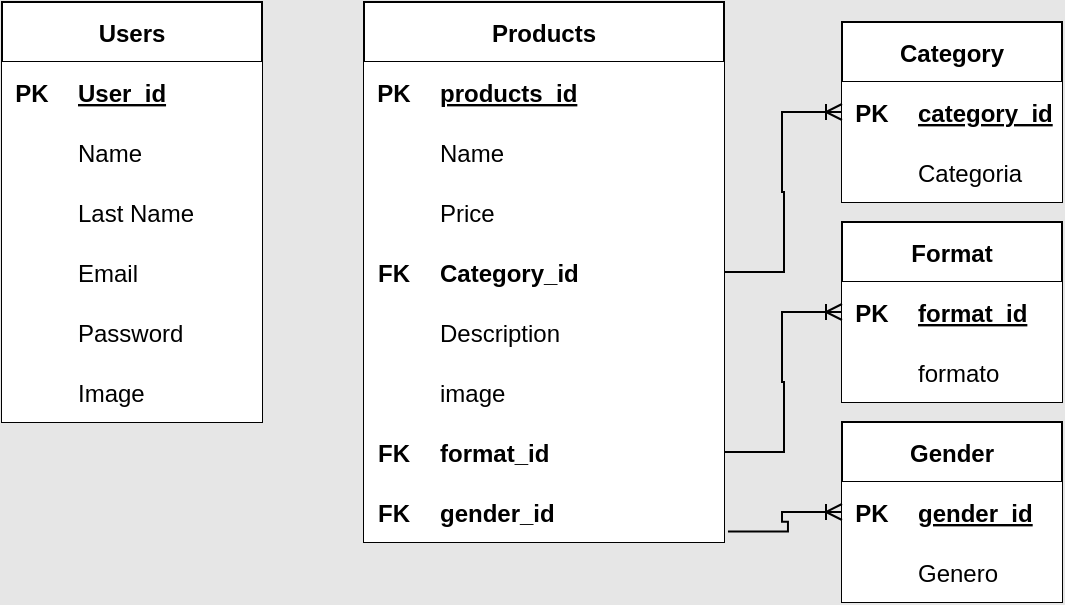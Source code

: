 <mxfile version="20.2.5" type="github" pages="2">
  <diagram id="osG1JZjiFrGXyNN-Rp7Y" name="Página-1">
    <mxGraphModel dx="1014" dy="567" grid="1" gridSize="10" guides="1" tooltips="1" connect="1" arrows="1" fold="1" page="1" pageScale="1" pageWidth="827" pageHeight="1169" background="#E6E6E6" math="0" shadow="0">
      <root>
        <mxCell id="0" />
        <mxCell id="1" parent="0" />
        <mxCell id="tSnWI0hUo1XbRRiNBApb-18" value="Products" style="shape=table;startSize=30;container=1;collapsible=1;childLayout=tableLayout;fixedRows=1;rowLines=0;fontStyle=1;align=center;resizeLast=1;" parent="1" vertex="1">
          <mxGeometry x="331" y="40" width="180" height="270" as="geometry">
            <mxRectangle x="330" y="40" width="90" height="30" as="alternateBounds" />
          </mxGeometry>
        </mxCell>
        <mxCell id="tSnWI0hUo1XbRRiNBApb-19" value="" style="shape=tableRow;horizontal=0;startSize=0;swimlaneHead=0;swimlaneBody=0;collapsible=0;dropTarget=0;points=[[0,0.5],[1,0.5]];portConstraint=eastwest;top=0;left=0;right=0;bottom=1;" parent="tSnWI0hUo1XbRRiNBApb-18" vertex="1">
          <mxGeometry y="30" width="180" height="30" as="geometry" />
        </mxCell>
        <mxCell id="tSnWI0hUo1XbRRiNBApb-20" value="PK" style="shape=partialRectangle;connectable=0;top=0;left=0;bottom=0;right=0;fontStyle=1;overflow=hidden;" parent="tSnWI0hUo1XbRRiNBApb-19" vertex="1">
          <mxGeometry width="30" height="30" as="geometry">
            <mxRectangle width="30" height="30" as="alternateBounds" />
          </mxGeometry>
        </mxCell>
        <mxCell id="tSnWI0hUo1XbRRiNBApb-21" value="products_id" style="shape=partialRectangle;connectable=0;top=0;left=0;bottom=0;right=0;align=left;spacingLeft=6;fontStyle=5;overflow=hidden;" parent="tSnWI0hUo1XbRRiNBApb-19" vertex="1">
          <mxGeometry x="30" width="150" height="30" as="geometry">
            <mxRectangle width="150" height="30" as="alternateBounds" />
          </mxGeometry>
        </mxCell>
        <mxCell id="tSnWI0hUo1XbRRiNBApb-22" value="" style="shape=tableRow;horizontal=0;startSize=0;swimlaneHead=0;swimlaneBody=0;collapsible=0;dropTarget=0;points=[[0,0.5],[1,0.5]];portConstraint=eastwest;top=0;left=0;right=0;bottom=0;" parent="tSnWI0hUo1XbRRiNBApb-18" vertex="1">
          <mxGeometry y="60" width="180" height="30" as="geometry" />
        </mxCell>
        <mxCell id="tSnWI0hUo1XbRRiNBApb-23" value="" style="shape=partialRectangle;connectable=0;top=0;left=0;bottom=0;right=0;editable=1;overflow=hidden;" parent="tSnWI0hUo1XbRRiNBApb-22" vertex="1">
          <mxGeometry width="30" height="30" as="geometry">
            <mxRectangle width="30" height="30" as="alternateBounds" />
          </mxGeometry>
        </mxCell>
        <mxCell id="tSnWI0hUo1XbRRiNBApb-24" value="Name" style="shape=partialRectangle;connectable=0;top=0;left=0;bottom=0;right=0;align=left;spacingLeft=6;overflow=hidden;" parent="tSnWI0hUo1XbRRiNBApb-22" vertex="1">
          <mxGeometry x="30" width="150" height="30" as="geometry">
            <mxRectangle width="150" height="30" as="alternateBounds" />
          </mxGeometry>
        </mxCell>
        <mxCell id="tSnWI0hUo1XbRRiNBApb-28" value="" style="shape=tableRow;horizontal=0;startSize=0;swimlaneHead=0;swimlaneBody=0;collapsible=0;dropTarget=0;points=[[0,0.5],[1,0.5]];portConstraint=eastwest;top=0;left=0;right=0;bottom=0;" parent="tSnWI0hUo1XbRRiNBApb-18" vertex="1">
          <mxGeometry y="90" width="180" height="30" as="geometry" />
        </mxCell>
        <mxCell id="tSnWI0hUo1XbRRiNBApb-29" value="" style="shape=partialRectangle;connectable=0;top=0;left=0;bottom=0;right=0;editable=1;overflow=hidden;fontStyle=1" parent="tSnWI0hUo1XbRRiNBApb-28" vertex="1">
          <mxGeometry width="30" height="30" as="geometry">
            <mxRectangle width="30" height="30" as="alternateBounds" />
          </mxGeometry>
        </mxCell>
        <mxCell id="tSnWI0hUo1XbRRiNBApb-30" value="Price" style="shape=partialRectangle;connectable=0;top=0;left=0;bottom=0;right=0;align=left;spacingLeft=6;overflow=hidden;fontStyle=0" parent="tSnWI0hUo1XbRRiNBApb-28" vertex="1">
          <mxGeometry x="30" width="150" height="30" as="geometry">
            <mxRectangle width="150" height="30" as="alternateBounds" />
          </mxGeometry>
        </mxCell>
        <mxCell id="tSnWI0hUo1XbRRiNBApb-25" value="" style="shape=tableRow;horizontal=0;startSize=0;swimlaneHead=0;swimlaneBody=0;collapsible=0;dropTarget=0;points=[[0,0.5],[1,0.5]];portConstraint=eastwest;top=0;left=0;right=0;bottom=0;" parent="tSnWI0hUo1XbRRiNBApb-18" vertex="1">
          <mxGeometry y="120" width="180" height="30" as="geometry" />
        </mxCell>
        <mxCell id="tSnWI0hUo1XbRRiNBApb-26" value="FK" style="shape=partialRectangle;connectable=0;top=0;left=0;bottom=0;right=0;editable=1;overflow=hidden;fontStyle=1" parent="tSnWI0hUo1XbRRiNBApb-25" vertex="1">
          <mxGeometry width="30" height="30" as="geometry">
            <mxRectangle width="30" height="30" as="alternateBounds" />
          </mxGeometry>
        </mxCell>
        <mxCell id="tSnWI0hUo1XbRRiNBApb-27" value="Category_id " style="shape=partialRectangle;connectable=0;top=0;left=0;bottom=0;right=0;align=left;spacingLeft=6;overflow=hidden;fontStyle=1" parent="tSnWI0hUo1XbRRiNBApb-25" vertex="1">
          <mxGeometry x="30" width="150" height="30" as="geometry">
            <mxRectangle width="150" height="30" as="alternateBounds" />
          </mxGeometry>
        </mxCell>
        <mxCell id="tSnWI0hUo1XbRRiNBApb-197" value="" style="shape=tableRow;horizontal=0;startSize=0;swimlaneHead=0;swimlaneBody=0;collapsible=0;dropTarget=0;points=[[0,0.5],[1,0.5]];portConstraint=eastwest;top=0;left=0;right=0;bottom=0;" parent="tSnWI0hUo1XbRRiNBApb-18" vertex="1">
          <mxGeometry y="150" width="180" height="30" as="geometry" />
        </mxCell>
        <mxCell id="tSnWI0hUo1XbRRiNBApb-198" value="" style="shape=partialRectangle;connectable=0;fillColor=none;top=0;left=0;bottom=0;right=0;editable=1;overflow=hidden;" parent="tSnWI0hUo1XbRRiNBApb-197" vertex="1">
          <mxGeometry width="30" height="30" as="geometry">
            <mxRectangle width="30" height="30" as="alternateBounds" />
          </mxGeometry>
        </mxCell>
        <mxCell id="tSnWI0hUo1XbRRiNBApb-199" value="Description" style="shape=partialRectangle;connectable=0;fillColor=none;top=0;left=0;bottom=0;right=0;align=left;spacingLeft=6;overflow=hidden;" parent="tSnWI0hUo1XbRRiNBApb-197" vertex="1">
          <mxGeometry x="30" width="150" height="30" as="geometry">
            <mxRectangle width="150" height="30" as="alternateBounds" />
          </mxGeometry>
        </mxCell>
        <mxCell id="tSnWI0hUo1XbRRiNBApb-71" value="" style="shape=tableRow;horizontal=0;startSize=0;swimlaneHead=0;swimlaneBody=0;collapsible=0;dropTarget=0;points=[[0,0.5],[1,0.5]];portConstraint=eastwest;top=0;left=0;right=0;bottom=0;" parent="tSnWI0hUo1XbRRiNBApb-18" vertex="1">
          <mxGeometry y="180" width="180" height="30" as="geometry" />
        </mxCell>
        <mxCell id="tSnWI0hUo1XbRRiNBApb-72" value="" style="shape=partialRectangle;connectable=0;fillColor=none;top=0;left=0;bottom=0;right=0;editable=1;overflow=hidden;fontStyle=1" parent="tSnWI0hUo1XbRRiNBApb-71" vertex="1">
          <mxGeometry width="30" height="30" as="geometry">
            <mxRectangle width="30" height="30" as="alternateBounds" />
          </mxGeometry>
        </mxCell>
        <mxCell id="tSnWI0hUo1XbRRiNBApb-73" value="image " style="shape=partialRectangle;connectable=0;fillColor=none;top=0;left=0;bottom=0;right=0;align=left;spacingLeft=6;overflow=hidden;fontStyle=0" parent="tSnWI0hUo1XbRRiNBApb-71" vertex="1">
          <mxGeometry x="30" width="150" height="30" as="geometry">
            <mxRectangle width="150" height="30" as="alternateBounds" />
          </mxGeometry>
        </mxCell>
        <mxCell id="tSnWI0hUo1XbRRiNBApb-78" value="" style="shape=tableRow;horizontal=0;startSize=0;swimlaneHead=0;swimlaneBody=0;collapsible=0;dropTarget=0;points=[[0,0.5],[1,0.5]];portConstraint=eastwest;top=0;left=0;right=0;bottom=0;" parent="tSnWI0hUo1XbRRiNBApb-18" vertex="1">
          <mxGeometry y="210" width="180" height="30" as="geometry" />
        </mxCell>
        <mxCell id="tSnWI0hUo1XbRRiNBApb-79" value="FK" style="shape=partialRectangle;connectable=0;fillColor=none;top=0;left=0;bottom=0;right=0;editable=1;overflow=hidden;fontStyle=1" parent="tSnWI0hUo1XbRRiNBApb-78" vertex="1">
          <mxGeometry width="30" height="30" as="geometry">
            <mxRectangle width="30" height="30" as="alternateBounds" />
          </mxGeometry>
        </mxCell>
        <mxCell id="tSnWI0hUo1XbRRiNBApb-80" value="format_id     " style="shape=partialRectangle;connectable=0;fillColor=none;top=0;left=0;bottom=0;right=0;align=left;spacingLeft=6;overflow=hidden;fontStyle=1" parent="tSnWI0hUo1XbRRiNBApb-78" vertex="1">
          <mxGeometry x="30" width="150" height="30" as="geometry">
            <mxRectangle width="150" height="30" as="alternateBounds" />
          </mxGeometry>
        </mxCell>
        <mxCell id="tSnWI0hUo1XbRRiNBApb-81" value="" style="shape=tableRow;horizontal=0;startSize=0;swimlaneHead=0;swimlaneBody=0;collapsible=0;dropTarget=0;points=[[0,0.5],[1,0.5]];portConstraint=eastwest;top=0;left=0;right=0;bottom=0;" parent="tSnWI0hUo1XbRRiNBApb-18" vertex="1">
          <mxGeometry y="240" width="180" height="30" as="geometry" />
        </mxCell>
        <mxCell id="tSnWI0hUo1XbRRiNBApb-82" value="FK" style="shape=partialRectangle;connectable=0;fillColor=none;top=0;left=0;bottom=0;right=0;editable=1;overflow=hidden;fontStyle=1" parent="tSnWI0hUo1XbRRiNBApb-81" vertex="1">
          <mxGeometry width="30" height="30" as="geometry">
            <mxRectangle width="30" height="30" as="alternateBounds" />
          </mxGeometry>
        </mxCell>
        <mxCell id="tSnWI0hUo1XbRRiNBApb-83" value="gender_id  " style="shape=partialRectangle;connectable=0;fillColor=none;top=0;left=0;bottom=0;right=0;align=left;spacingLeft=6;overflow=hidden;fontStyle=1" parent="tSnWI0hUo1XbRRiNBApb-81" vertex="1">
          <mxGeometry x="30" width="150" height="30" as="geometry">
            <mxRectangle width="150" height="30" as="alternateBounds" />
          </mxGeometry>
        </mxCell>
        <mxCell id="tSnWI0hUo1XbRRiNBApb-31" value="Category" style="shape=table;startSize=30;container=1;collapsible=1;childLayout=tableLayout;fixedRows=1;rowLines=0;fontStyle=1;align=center;resizeLast=1;" parent="1" vertex="1">
          <mxGeometry x="570" y="50" width="110" height="90" as="geometry">
            <mxRectangle x="580" y="20" width="90" height="30" as="alternateBounds" />
          </mxGeometry>
        </mxCell>
        <mxCell id="tSnWI0hUo1XbRRiNBApb-32" value="" style="shape=tableRow;horizontal=0;startSize=0;swimlaneHead=0;swimlaneBody=0;collapsible=0;dropTarget=0;points=[[0,0.5],[1,0.5]];portConstraint=eastwest;top=0;left=0;right=0;bottom=1;" parent="tSnWI0hUo1XbRRiNBApb-31" vertex="1">
          <mxGeometry y="30" width="110" height="30" as="geometry" />
        </mxCell>
        <mxCell id="tSnWI0hUo1XbRRiNBApb-33" value="PK" style="shape=partialRectangle;connectable=0;top=0;left=0;bottom=0;right=0;fontStyle=1;overflow=hidden;" parent="tSnWI0hUo1XbRRiNBApb-32" vertex="1">
          <mxGeometry width="30" height="30" as="geometry">
            <mxRectangle width="30" height="30" as="alternateBounds" />
          </mxGeometry>
        </mxCell>
        <mxCell id="tSnWI0hUo1XbRRiNBApb-34" value="category_id" style="shape=partialRectangle;connectable=0;top=0;left=0;bottom=0;right=0;align=left;spacingLeft=6;fontStyle=5;overflow=hidden;" parent="tSnWI0hUo1XbRRiNBApb-32" vertex="1">
          <mxGeometry x="30" width="80" height="30" as="geometry">
            <mxRectangle width="80" height="30" as="alternateBounds" />
          </mxGeometry>
        </mxCell>
        <mxCell id="tSnWI0hUo1XbRRiNBApb-41" value="" style="shape=tableRow;horizontal=0;startSize=0;swimlaneHead=0;swimlaneBody=0;collapsible=0;dropTarget=0;points=[[0,0.5],[1,0.5]];portConstraint=eastwest;top=0;left=0;right=0;bottom=0;" parent="tSnWI0hUo1XbRRiNBApb-31" vertex="1">
          <mxGeometry y="60" width="110" height="30" as="geometry" />
        </mxCell>
        <mxCell id="tSnWI0hUo1XbRRiNBApb-42" value="" style="shape=partialRectangle;connectable=0;top=0;left=0;bottom=0;right=0;editable=1;overflow=hidden;" parent="tSnWI0hUo1XbRRiNBApb-41" vertex="1">
          <mxGeometry width="30" height="30" as="geometry">
            <mxRectangle width="30" height="30" as="alternateBounds" />
          </mxGeometry>
        </mxCell>
        <mxCell id="tSnWI0hUo1XbRRiNBApb-43" value="Categoria" style="shape=partialRectangle;connectable=0;top=0;left=0;bottom=0;right=0;align=left;spacingLeft=6;overflow=hidden;" parent="tSnWI0hUo1XbRRiNBApb-41" vertex="1">
          <mxGeometry x="30" width="80" height="30" as="geometry">
            <mxRectangle width="80" height="30" as="alternateBounds" />
          </mxGeometry>
        </mxCell>
        <mxCell id="tSnWI0hUo1XbRRiNBApb-88" value="Format" style="shape=table;startSize=30;container=1;collapsible=1;childLayout=tableLayout;fixedRows=1;rowLines=0;fontStyle=1;align=center;resizeLast=1;" parent="1" vertex="1">
          <mxGeometry x="570" y="150" width="110" height="90" as="geometry">
            <mxRectangle x="610" y="70" width="80" height="30" as="alternateBounds" />
          </mxGeometry>
        </mxCell>
        <mxCell id="tSnWI0hUo1XbRRiNBApb-89" value="" style="shape=tableRow;horizontal=0;startSize=0;swimlaneHead=0;swimlaneBody=0;collapsible=0;dropTarget=0;points=[[0,0.5],[1,0.5]];portConstraint=eastwest;top=0;left=0;right=0;bottom=1;" parent="tSnWI0hUo1XbRRiNBApb-88" vertex="1">
          <mxGeometry y="30" width="110" height="30" as="geometry" />
        </mxCell>
        <mxCell id="tSnWI0hUo1XbRRiNBApb-90" value="PK" style="shape=partialRectangle;connectable=0;top=0;left=0;bottom=0;right=0;fontStyle=1;overflow=hidden;" parent="tSnWI0hUo1XbRRiNBApb-89" vertex="1">
          <mxGeometry width="30" height="30" as="geometry">
            <mxRectangle width="30" height="30" as="alternateBounds" />
          </mxGeometry>
        </mxCell>
        <mxCell id="tSnWI0hUo1XbRRiNBApb-91" value="format_id" style="shape=partialRectangle;connectable=0;top=0;left=0;bottom=0;right=0;align=left;spacingLeft=6;fontStyle=5;overflow=hidden;" parent="tSnWI0hUo1XbRRiNBApb-89" vertex="1">
          <mxGeometry x="30" width="80" height="30" as="geometry">
            <mxRectangle width="80" height="30" as="alternateBounds" />
          </mxGeometry>
        </mxCell>
        <mxCell id="tSnWI0hUo1XbRRiNBApb-92" value="" style="shape=tableRow;horizontal=0;startSize=0;swimlaneHead=0;swimlaneBody=0;collapsible=0;dropTarget=0;points=[[0,0.5],[1,0.5]];portConstraint=eastwest;top=0;left=0;right=0;bottom=0;" parent="tSnWI0hUo1XbRRiNBApb-88" vertex="1">
          <mxGeometry y="60" width="110" height="30" as="geometry" />
        </mxCell>
        <mxCell id="tSnWI0hUo1XbRRiNBApb-93" value="" style="shape=partialRectangle;connectable=0;top=0;left=0;bottom=0;right=0;editable=1;overflow=hidden;" parent="tSnWI0hUo1XbRRiNBApb-92" vertex="1">
          <mxGeometry width="30" height="30" as="geometry">
            <mxRectangle width="30" height="30" as="alternateBounds" />
          </mxGeometry>
        </mxCell>
        <mxCell id="tSnWI0hUo1XbRRiNBApb-94" value="formato" style="shape=partialRectangle;connectable=0;top=0;left=0;bottom=0;right=0;align=left;spacingLeft=6;overflow=hidden;" parent="tSnWI0hUo1XbRRiNBApb-92" vertex="1">
          <mxGeometry x="30" width="80" height="30" as="geometry">
            <mxRectangle width="80" height="30" as="alternateBounds" />
          </mxGeometry>
        </mxCell>
        <mxCell id="tSnWI0hUo1XbRRiNBApb-101" value="Gender" style="shape=table;startSize=30;container=1;collapsible=1;childLayout=tableLayout;fixedRows=1;rowLines=0;fontStyle=1;align=center;resizeLast=1;" parent="1" vertex="1">
          <mxGeometry x="570" y="250" width="110" height="90" as="geometry">
            <mxRectangle x="130" y="120" width="80" height="30" as="alternateBounds" />
          </mxGeometry>
        </mxCell>
        <mxCell id="tSnWI0hUo1XbRRiNBApb-102" value="" style="shape=tableRow;horizontal=0;startSize=0;swimlaneHead=0;swimlaneBody=0;collapsible=0;dropTarget=0;points=[[0,0.5],[1,0.5]];portConstraint=eastwest;top=0;left=0;right=0;bottom=1;" parent="tSnWI0hUo1XbRRiNBApb-101" vertex="1">
          <mxGeometry y="30" width="110" height="30" as="geometry" />
        </mxCell>
        <mxCell id="tSnWI0hUo1XbRRiNBApb-103" value="PK" style="shape=partialRectangle;connectable=0;top=0;left=0;bottom=0;right=0;fontStyle=1;overflow=hidden;" parent="tSnWI0hUo1XbRRiNBApb-102" vertex="1">
          <mxGeometry width="30" height="30" as="geometry">
            <mxRectangle width="30" height="30" as="alternateBounds" />
          </mxGeometry>
        </mxCell>
        <mxCell id="tSnWI0hUo1XbRRiNBApb-104" value="gender_id" style="shape=partialRectangle;connectable=0;top=0;left=0;bottom=0;right=0;align=left;spacingLeft=6;fontStyle=5;overflow=hidden;" parent="tSnWI0hUo1XbRRiNBApb-102" vertex="1">
          <mxGeometry x="30" width="80" height="30" as="geometry">
            <mxRectangle width="80" height="30" as="alternateBounds" />
          </mxGeometry>
        </mxCell>
        <mxCell id="tSnWI0hUo1XbRRiNBApb-105" value="" style="shape=tableRow;horizontal=0;startSize=0;swimlaneHead=0;swimlaneBody=0;collapsible=0;dropTarget=0;points=[[0,0.5],[1,0.5]];portConstraint=eastwest;top=0;left=0;right=0;bottom=0;" parent="tSnWI0hUo1XbRRiNBApb-101" vertex="1">
          <mxGeometry y="60" width="110" height="30" as="geometry" />
        </mxCell>
        <mxCell id="tSnWI0hUo1XbRRiNBApb-106" value="" style="shape=partialRectangle;connectable=0;top=0;left=0;bottom=0;right=0;editable=1;overflow=hidden;" parent="tSnWI0hUo1XbRRiNBApb-105" vertex="1">
          <mxGeometry width="30" height="30" as="geometry">
            <mxRectangle width="30" height="30" as="alternateBounds" />
          </mxGeometry>
        </mxCell>
        <mxCell id="tSnWI0hUo1XbRRiNBApb-107" value="Genero" style="shape=partialRectangle;connectable=0;top=0;left=0;bottom=0;right=0;align=left;spacingLeft=6;overflow=hidden;" parent="tSnWI0hUo1XbRRiNBApb-105" vertex="1">
          <mxGeometry x="30" width="80" height="30" as="geometry">
            <mxRectangle width="80" height="30" as="alternateBounds" />
          </mxGeometry>
        </mxCell>
        <mxCell id="tSnWI0hUo1XbRRiNBApb-185" value="" style="edgeStyle=entityRelationEdgeStyle;fontSize=12;html=1;endArrow=ERoneToMany;rounded=0;" parent="1" source="tSnWI0hUo1XbRRiNBApb-25" target="tSnWI0hUo1XbRRiNBApb-32" edge="1">
          <mxGeometry width="100" height="100" relative="1" as="geometry">
            <mxPoint x="180" y="160" as="sourcePoint" />
            <mxPoint x="280" y="60" as="targetPoint" />
          </mxGeometry>
        </mxCell>
        <mxCell id="tSnWI0hUo1XbRRiNBApb-127" value="users" style="" parent="0" />
        <mxCell id="tSnWI0hUo1XbRRiNBApb-200" value="" style="edgeStyle=entityRelationEdgeStyle;fontSize=12;html=1;endArrow=ERoneToMany;rounded=0;" parent="tSnWI0hUo1XbRRiNBApb-127" source="tSnWI0hUo1XbRRiNBApb-78" target="tSnWI0hUo1XbRRiNBApb-89" edge="1">
          <mxGeometry width="100" height="100" relative="1" as="geometry">
            <mxPoint x="230" y="300" as="sourcePoint" />
            <mxPoint x="330" y="200" as="targetPoint" />
          </mxGeometry>
        </mxCell>
        <mxCell id="tSnWI0hUo1XbRRiNBApb-206" value="" style="edgeStyle=entityRelationEdgeStyle;fontSize=12;html=1;endArrow=ERoneToMany;rounded=0;exitX=1.011;exitY=-0.175;exitDx=0;exitDy=0;exitPerimeter=0;" parent="tSnWI0hUo1XbRRiNBApb-127" target="tSnWI0hUo1XbRRiNBApb-102" edge="1">
          <mxGeometry width="100" height="100" relative="1" as="geometry">
            <mxPoint x="512.98" y="304.75" as="sourcePoint" />
            <mxPoint x="280" y="160" as="targetPoint" />
          </mxGeometry>
        </mxCell>
        <mxCell id="ZPUxsnB6QXGZLkfmEybW-1" value="Users" style="shape=table;startSize=30;container=1;collapsible=1;childLayout=tableLayout;fixedRows=1;rowLines=0;fontStyle=1;align=center;resizeLast=1;swimlaneFillColor=default;strokeWidth=1;" parent="tSnWI0hUo1XbRRiNBApb-127" vertex="1">
          <mxGeometry x="150" y="40" width="130" height="210" as="geometry" />
        </mxCell>
        <mxCell id="ZPUxsnB6QXGZLkfmEybW-2" value="" style="shape=tableRow;horizontal=0;startSize=0;swimlaneHead=0;swimlaneBody=0;collapsible=0;dropTarget=0;points=[[0,0.5],[1,0.5]];portConstraint=eastwest;top=0;left=0;right=0;bottom=1;" parent="ZPUxsnB6QXGZLkfmEybW-1" vertex="1">
          <mxGeometry y="30" width="130" height="30" as="geometry" />
        </mxCell>
        <mxCell id="ZPUxsnB6QXGZLkfmEybW-3" value="PK" style="shape=partialRectangle;connectable=0;top=0;left=0;bottom=0;right=0;fontStyle=1;overflow=hidden;" parent="ZPUxsnB6QXGZLkfmEybW-2" vertex="1">
          <mxGeometry width="30" height="30" as="geometry">
            <mxRectangle width="30" height="30" as="alternateBounds" />
          </mxGeometry>
        </mxCell>
        <mxCell id="ZPUxsnB6QXGZLkfmEybW-4" value="User_id" style="shape=partialRectangle;connectable=0;top=0;left=0;bottom=0;right=0;align=left;spacingLeft=6;fontStyle=5;overflow=hidden;" parent="ZPUxsnB6QXGZLkfmEybW-2" vertex="1">
          <mxGeometry x="30" width="100" height="30" as="geometry">
            <mxRectangle width="100" height="30" as="alternateBounds" />
          </mxGeometry>
        </mxCell>
        <mxCell id="ZPUxsnB6QXGZLkfmEybW-5" value="" style="shape=tableRow;horizontal=0;startSize=0;swimlaneHead=0;swimlaneBody=0;collapsible=0;dropTarget=0;points=[[0,0.5],[1,0.5]];portConstraint=eastwest;top=0;left=0;right=0;bottom=0;" parent="ZPUxsnB6QXGZLkfmEybW-1" vertex="1">
          <mxGeometry y="60" width="130" height="30" as="geometry" />
        </mxCell>
        <mxCell id="ZPUxsnB6QXGZLkfmEybW-6" value="" style="shape=partialRectangle;connectable=0;top=0;left=0;bottom=0;right=0;editable=1;overflow=hidden;" parent="ZPUxsnB6QXGZLkfmEybW-5" vertex="1">
          <mxGeometry width="30" height="30" as="geometry">
            <mxRectangle width="30" height="30" as="alternateBounds" />
          </mxGeometry>
        </mxCell>
        <mxCell id="ZPUxsnB6QXGZLkfmEybW-7" value="Name" style="shape=partialRectangle;connectable=0;top=0;left=0;bottom=0;right=0;align=left;spacingLeft=6;overflow=hidden;" parent="ZPUxsnB6QXGZLkfmEybW-5" vertex="1">
          <mxGeometry x="30" width="100" height="30" as="geometry">
            <mxRectangle width="100" height="30" as="alternateBounds" />
          </mxGeometry>
        </mxCell>
        <mxCell id="ZPUxsnB6QXGZLkfmEybW-8" value="" style="shape=tableRow;horizontal=0;startSize=0;swimlaneHead=0;swimlaneBody=0;collapsible=0;dropTarget=0;points=[[0,0.5],[1,0.5]];portConstraint=eastwest;top=0;left=0;right=0;bottom=0;" parent="ZPUxsnB6QXGZLkfmEybW-1" vertex="1">
          <mxGeometry y="90" width="130" height="30" as="geometry" />
        </mxCell>
        <mxCell id="ZPUxsnB6QXGZLkfmEybW-9" value="" style="shape=partialRectangle;connectable=0;top=0;left=0;bottom=0;right=0;editable=1;overflow=hidden;" parent="ZPUxsnB6QXGZLkfmEybW-8" vertex="1">
          <mxGeometry width="30" height="30" as="geometry">
            <mxRectangle width="30" height="30" as="alternateBounds" />
          </mxGeometry>
        </mxCell>
        <mxCell id="ZPUxsnB6QXGZLkfmEybW-10" value="Last Name" style="shape=partialRectangle;connectable=0;top=0;left=0;bottom=0;right=0;align=left;spacingLeft=6;overflow=hidden;" parent="ZPUxsnB6QXGZLkfmEybW-8" vertex="1">
          <mxGeometry x="30" width="100" height="30" as="geometry">
            <mxRectangle width="100" height="30" as="alternateBounds" />
          </mxGeometry>
        </mxCell>
        <mxCell id="ZPUxsnB6QXGZLkfmEybW-11" value="" style="shape=tableRow;horizontal=0;startSize=0;swimlaneHead=0;swimlaneBody=0;collapsible=0;dropTarget=0;points=[[0,0.5],[1,0.5]];portConstraint=eastwest;top=0;left=0;right=0;bottom=0;" parent="ZPUxsnB6QXGZLkfmEybW-1" vertex="1">
          <mxGeometry y="120" width="130" height="30" as="geometry" />
        </mxCell>
        <mxCell id="ZPUxsnB6QXGZLkfmEybW-12" value="" style="shape=partialRectangle;connectable=0;top=0;left=0;bottom=0;right=0;editable=1;overflow=hidden;" parent="ZPUxsnB6QXGZLkfmEybW-11" vertex="1">
          <mxGeometry width="30" height="30" as="geometry">
            <mxRectangle width="30" height="30" as="alternateBounds" />
          </mxGeometry>
        </mxCell>
        <mxCell id="ZPUxsnB6QXGZLkfmEybW-13" value="Email" style="shape=partialRectangle;connectable=0;top=0;left=0;bottom=0;right=0;align=left;spacingLeft=6;overflow=hidden;" parent="ZPUxsnB6QXGZLkfmEybW-11" vertex="1">
          <mxGeometry x="30" width="100" height="30" as="geometry">
            <mxRectangle width="100" height="30" as="alternateBounds" />
          </mxGeometry>
        </mxCell>
        <mxCell id="ZPUxsnB6QXGZLkfmEybW-14" value="" style="shape=tableRow;horizontal=0;startSize=0;swimlaneHead=0;swimlaneBody=0;collapsible=0;dropTarget=0;points=[[0,0.5],[1,0.5]];portConstraint=eastwest;top=0;left=0;right=0;bottom=0;" parent="ZPUxsnB6QXGZLkfmEybW-1" vertex="1">
          <mxGeometry y="150" width="130" height="30" as="geometry" />
        </mxCell>
        <mxCell id="ZPUxsnB6QXGZLkfmEybW-15" value="" style="shape=partialRectangle;connectable=0;top=0;left=0;bottom=0;right=0;editable=1;overflow=hidden;" parent="ZPUxsnB6QXGZLkfmEybW-14" vertex="1">
          <mxGeometry width="30" height="30" as="geometry">
            <mxRectangle width="30" height="30" as="alternateBounds" />
          </mxGeometry>
        </mxCell>
        <mxCell id="ZPUxsnB6QXGZLkfmEybW-16" value="Password" style="shape=partialRectangle;connectable=0;top=0;left=0;bottom=0;right=0;align=left;spacingLeft=6;overflow=hidden;" parent="ZPUxsnB6QXGZLkfmEybW-14" vertex="1">
          <mxGeometry x="30" width="100" height="30" as="geometry">
            <mxRectangle width="100" height="30" as="alternateBounds" />
          </mxGeometry>
        </mxCell>
        <mxCell id="ZPUxsnB6QXGZLkfmEybW-17" value="" style="shape=tableRow;horizontal=0;startSize=0;swimlaneHead=0;swimlaneBody=0;collapsible=0;dropTarget=0;points=[[0,0.5],[1,0.5]];portConstraint=eastwest;top=0;left=0;right=0;bottom=0;" parent="ZPUxsnB6QXGZLkfmEybW-1" vertex="1">
          <mxGeometry y="180" width="130" height="30" as="geometry" />
        </mxCell>
        <mxCell id="ZPUxsnB6QXGZLkfmEybW-18" value="" style="shape=partialRectangle;connectable=0;top=0;left=0;bottom=0;right=0;editable=1;overflow=hidden;" parent="ZPUxsnB6QXGZLkfmEybW-17" vertex="1">
          <mxGeometry width="30" height="30" as="geometry">
            <mxRectangle width="30" height="30" as="alternateBounds" />
          </mxGeometry>
        </mxCell>
        <mxCell id="ZPUxsnB6QXGZLkfmEybW-19" value="Image" style="shape=partialRectangle;connectable=0;top=0;left=0;bottom=0;right=0;align=left;spacingLeft=6;overflow=hidden;" parent="ZPUxsnB6QXGZLkfmEybW-17" vertex="1">
          <mxGeometry x="30" width="100" height="30" as="geometry">
            <mxRectangle width="100" height="30" as="alternateBounds" />
          </mxGeometry>
        </mxCell>
      </root>
    </mxGraphModel>
  </diagram>
  <diagram id="FpJR17KSeedpR7ecz-Sx" name="Página-2">
    <mxGraphModel dx="739" dy="467" grid="1" gridSize="10" guides="1" tooltips="1" connect="1" arrows="1" fold="1" page="1" pageScale="1" pageWidth="827" pageHeight="1169" math="0" shadow="0">
      <root>
        <mxCell id="0" />
        <mxCell id="1" parent="0" />
        <mxCell id="SeFpLEHGsiJAOXxnxoZS-23" value="Users" style="shape=table;startSize=30;container=1;collapsible=1;childLayout=tableLayout;fixedRows=1;rowLines=0;fontStyle=1;align=center;resizeLast=1;swimlaneFillColor=default;strokeWidth=1;" vertex="1" parent="1">
          <mxGeometry x="50" y="10" width="180" height="210" as="geometry" />
        </mxCell>
        <mxCell id="SeFpLEHGsiJAOXxnxoZS-24" value="" style="shape=tableRow;horizontal=0;startSize=0;swimlaneHead=0;swimlaneBody=0;collapsible=0;dropTarget=0;points=[[0,0.5],[1,0.5]];portConstraint=eastwest;top=0;left=0;right=0;bottom=1;" vertex="1" parent="SeFpLEHGsiJAOXxnxoZS-23">
          <mxGeometry y="30" width="180" height="30" as="geometry" />
        </mxCell>
        <mxCell id="SeFpLEHGsiJAOXxnxoZS-25" value="PK" style="shape=partialRectangle;connectable=0;top=0;left=0;bottom=0;right=0;fontStyle=1;overflow=hidden;" vertex="1" parent="SeFpLEHGsiJAOXxnxoZS-24">
          <mxGeometry width="30" height="30" as="geometry">
            <mxRectangle width="30" height="30" as="alternateBounds" />
          </mxGeometry>
        </mxCell>
        <mxCell id="SeFpLEHGsiJAOXxnxoZS-26" value="User_id" style="shape=partialRectangle;connectable=0;top=0;left=0;bottom=0;right=0;align=left;spacingLeft=6;fontStyle=5;overflow=hidden;" vertex="1" parent="SeFpLEHGsiJAOXxnxoZS-24">
          <mxGeometry x="30" width="150" height="30" as="geometry">
            <mxRectangle width="150" height="30" as="alternateBounds" />
          </mxGeometry>
        </mxCell>
        <mxCell id="SeFpLEHGsiJAOXxnxoZS-27" value="" style="shape=tableRow;horizontal=0;startSize=0;swimlaneHead=0;swimlaneBody=0;collapsible=0;dropTarget=0;points=[[0,0.5],[1,0.5]];portConstraint=eastwest;top=0;left=0;right=0;bottom=0;" vertex="1" parent="SeFpLEHGsiJAOXxnxoZS-23">
          <mxGeometry y="60" width="180" height="30" as="geometry" />
        </mxCell>
        <mxCell id="SeFpLEHGsiJAOXxnxoZS-28" value="" style="shape=partialRectangle;connectable=0;top=0;left=0;bottom=0;right=0;editable=1;overflow=hidden;" vertex="1" parent="SeFpLEHGsiJAOXxnxoZS-27">
          <mxGeometry width="30" height="30" as="geometry">
            <mxRectangle width="30" height="30" as="alternateBounds" />
          </mxGeometry>
        </mxCell>
        <mxCell id="SeFpLEHGsiJAOXxnxoZS-29" value="Name" style="shape=partialRectangle;connectable=0;top=0;left=0;bottom=0;right=0;align=left;spacingLeft=6;overflow=hidden;" vertex="1" parent="SeFpLEHGsiJAOXxnxoZS-27">
          <mxGeometry x="30" width="150" height="30" as="geometry">
            <mxRectangle width="150" height="30" as="alternateBounds" />
          </mxGeometry>
        </mxCell>
        <mxCell id="SeFpLEHGsiJAOXxnxoZS-30" value="" style="shape=tableRow;horizontal=0;startSize=0;swimlaneHead=0;swimlaneBody=0;collapsible=0;dropTarget=0;points=[[0,0.5],[1,0.5]];portConstraint=eastwest;top=0;left=0;right=0;bottom=0;" vertex="1" parent="SeFpLEHGsiJAOXxnxoZS-23">
          <mxGeometry y="90" width="180" height="30" as="geometry" />
        </mxCell>
        <mxCell id="SeFpLEHGsiJAOXxnxoZS-31" value="" style="shape=partialRectangle;connectable=0;top=0;left=0;bottom=0;right=0;editable=1;overflow=hidden;" vertex="1" parent="SeFpLEHGsiJAOXxnxoZS-30">
          <mxGeometry width="30" height="30" as="geometry">
            <mxRectangle width="30" height="30" as="alternateBounds" />
          </mxGeometry>
        </mxCell>
        <mxCell id="SeFpLEHGsiJAOXxnxoZS-32" value="Last Name" style="shape=partialRectangle;connectable=0;top=0;left=0;bottom=0;right=0;align=left;spacingLeft=6;overflow=hidden;" vertex="1" parent="SeFpLEHGsiJAOXxnxoZS-30">
          <mxGeometry x="30" width="150" height="30" as="geometry">
            <mxRectangle width="150" height="30" as="alternateBounds" />
          </mxGeometry>
        </mxCell>
        <mxCell id="SeFpLEHGsiJAOXxnxoZS-33" value="" style="shape=tableRow;horizontal=0;startSize=0;swimlaneHead=0;swimlaneBody=0;collapsible=0;dropTarget=0;points=[[0,0.5],[1,0.5]];portConstraint=eastwest;top=0;left=0;right=0;bottom=0;" vertex="1" parent="SeFpLEHGsiJAOXxnxoZS-23">
          <mxGeometry y="120" width="180" height="30" as="geometry" />
        </mxCell>
        <mxCell id="SeFpLEHGsiJAOXxnxoZS-34" value="" style="shape=partialRectangle;connectable=0;top=0;left=0;bottom=0;right=0;editable=1;overflow=hidden;" vertex="1" parent="SeFpLEHGsiJAOXxnxoZS-33">
          <mxGeometry width="30" height="30" as="geometry">
            <mxRectangle width="30" height="30" as="alternateBounds" />
          </mxGeometry>
        </mxCell>
        <mxCell id="SeFpLEHGsiJAOXxnxoZS-35" value="Email" style="shape=partialRectangle;connectable=0;top=0;left=0;bottom=0;right=0;align=left;spacingLeft=6;overflow=hidden;" vertex="1" parent="SeFpLEHGsiJAOXxnxoZS-33">
          <mxGeometry x="30" width="150" height="30" as="geometry">
            <mxRectangle width="150" height="30" as="alternateBounds" />
          </mxGeometry>
        </mxCell>
        <mxCell id="SeFpLEHGsiJAOXxnxoZS-36" value="" style="shape=tableRow;horizontal=0;startSize=0;swimlaneHead=0;swimlaneBody=0;collapsible=0;dropTarget=0;points=[[0,0.5],[1,0.5]];portConstraint=eastwest;top=0;left=0;right=0;bottom=0;" vertex="1" parent="SeFpLEHGsiJAOXxnxoZS-23">
          <mxGeometry y="150" width="180" height="30" as="geometry" />
        </mxCell>
        <mxCell id="SeFpLEHGsiJAOXxnxoZS-37" value="" style="shape=partialRectangle;connectable=0;top=0;left=0;bottom=0;right=0;editable=1;overflow=hidden;" vertex="1" parent="SeFpLEHGsiJAOXxnxoZS-36">
          <mxGeometry width="30" height="30" as="geometry">
            <mxRectangle width="30" height="30" as="alternateBounds" />
          </mxGeometry>
        </mxCell>
        <mxCell id="SeFpLEHGsiJAOXxnxoZS-38" value="Password" style="shape=partialRectangle;connectable=0;top=0;left=0;bottom=0;right=0;align=left;spacingLeft=6;overflow=hidden;" vertex="1" parent="SeFpLEHGsiJAOXxnxoZS-36">
          <mxGeometry x="30" width="150" height="30" as="geometry">
            <mxRectangle width="150" height="30" as="alternateBounds" />
          </mxGeometry>
        </mxCell>
        <mxCell id="SeFpLEHGsiJAOXxnxoZS-39" value="" style="shape=tableRow;horizontal=0;startSize=0;swimlaneHead=0;swimlaneBody=0;collapsible=0;dropTarget=0;points=[[0,0.5],[1,0.5]];portConstraint=eastwest;top=0;left=0;right=0;bottom=0;" vertex="1" parent="SeFpLEHGsiJAOXxnxoZS-23">
          <mxGeometry y="180" width="180" height="30" as="geometry" />
        </mxCell>
        <mxCell id="SeFpLEHGsiJAOXxnxoZS-40" value="" style="shape=partialRectangle;connectable=0;top=0;left=0;bottom=0;right=0;editable=1;overflow=hidden;" vertex="1" parent="SeFpLEHGsiJAOXxnxoZS-39">
          <mxGeometry width="30" height="30" as="geometry">
            <mxRectangle width="30" height="30" as="alternateBounds" />
          </mxGeometry>
        </mxCell>
        <mxCell id="SeFpLEHGsiJAOXxnxoZS-41" value="Image" style="shape=partialRectangle;connectable=0;top=0;left=0;bottom=0;right=0;align=left;spacingLeft=6;overflow=hidden;" vertex="1" parent="SeFpLEHGsiJAOXxnxoZS-39">
          <mxGeometry x="30" width="150" height="30" as="geometry">
            <mxRectangle width="150" height="30" as="alternateBounds" />
          </mxGeometry>
        </mxCell>
      </root>
    </mxGraphModel>
  </diagram>
</mxfile>
